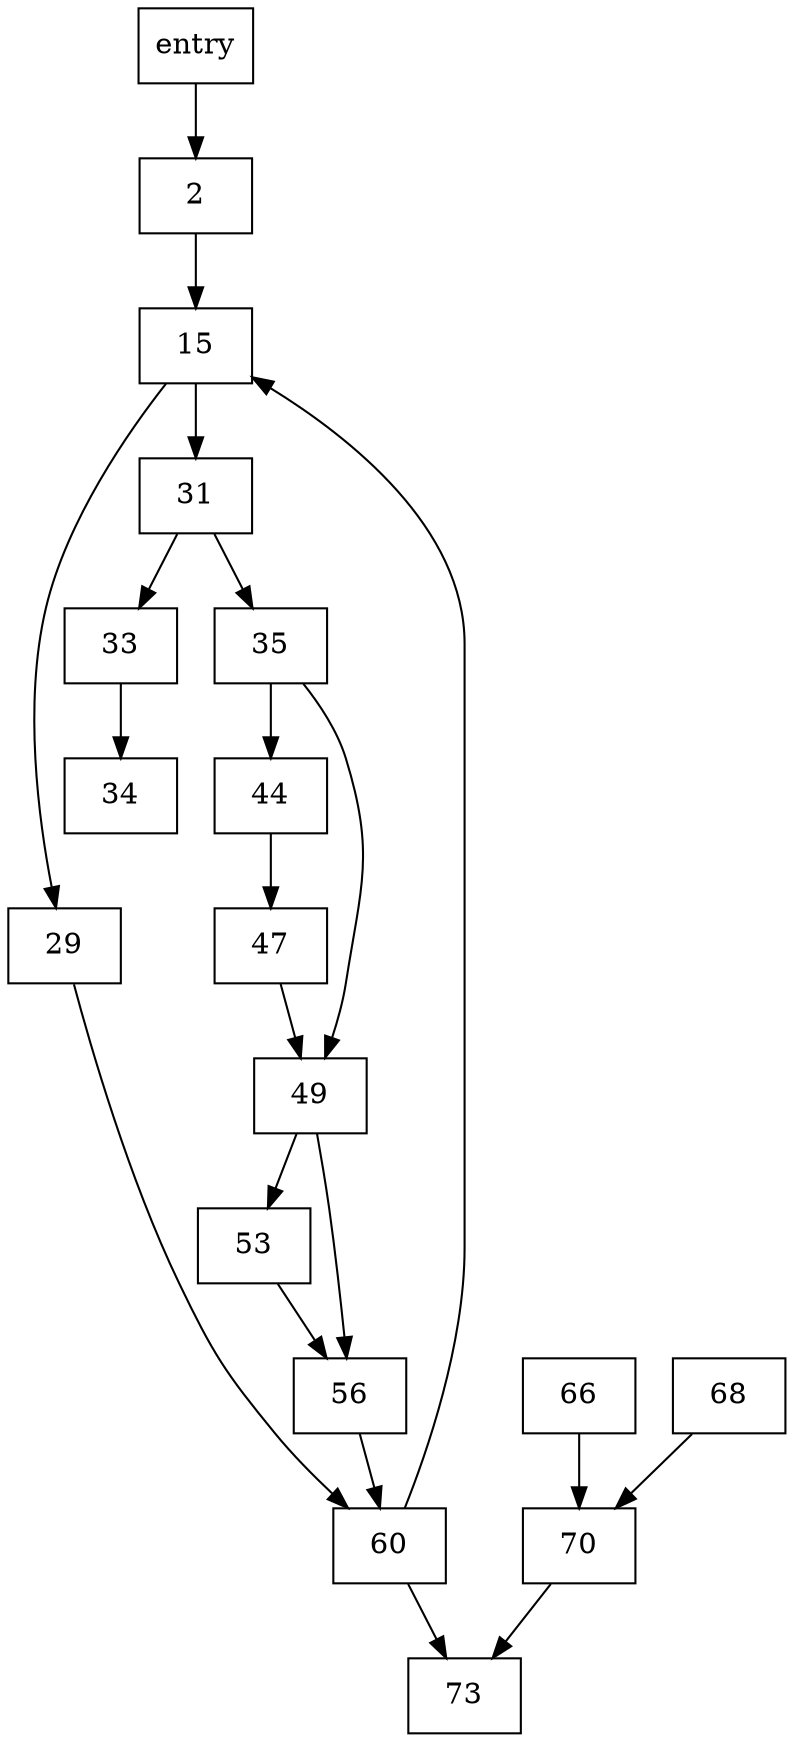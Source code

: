 digraph "Control Flow Graph" {
  node [shape=box];

  entry;
  "2";
  "15";
  "29";
  "31";
  "33";
  "34";
  "35";
  "44";
  "47";
  "49";
  "53";
  "56";
  "60";
  "66";
  "68";
  "70";
  "73";

  entry -> "2";
  "2" -> "15";
  "15" -> "29";
  "15" -> "31";
  "29" -> "60";
  "31" -> "33";
  "31" -> "35";
  "33" -> "34";
  "35" -> "44";
  "35" -> "49";
  "44" -> "47";
  "47" -> "49";
  "49" -> "53";
  "49" -> "56";
  "53" -> "56";
  "56" -> "60";
  "60" -> "15";
  "60" -> "73";
  "66" -> "70";
  "68" -> "70";
  "70" -> "73";
}